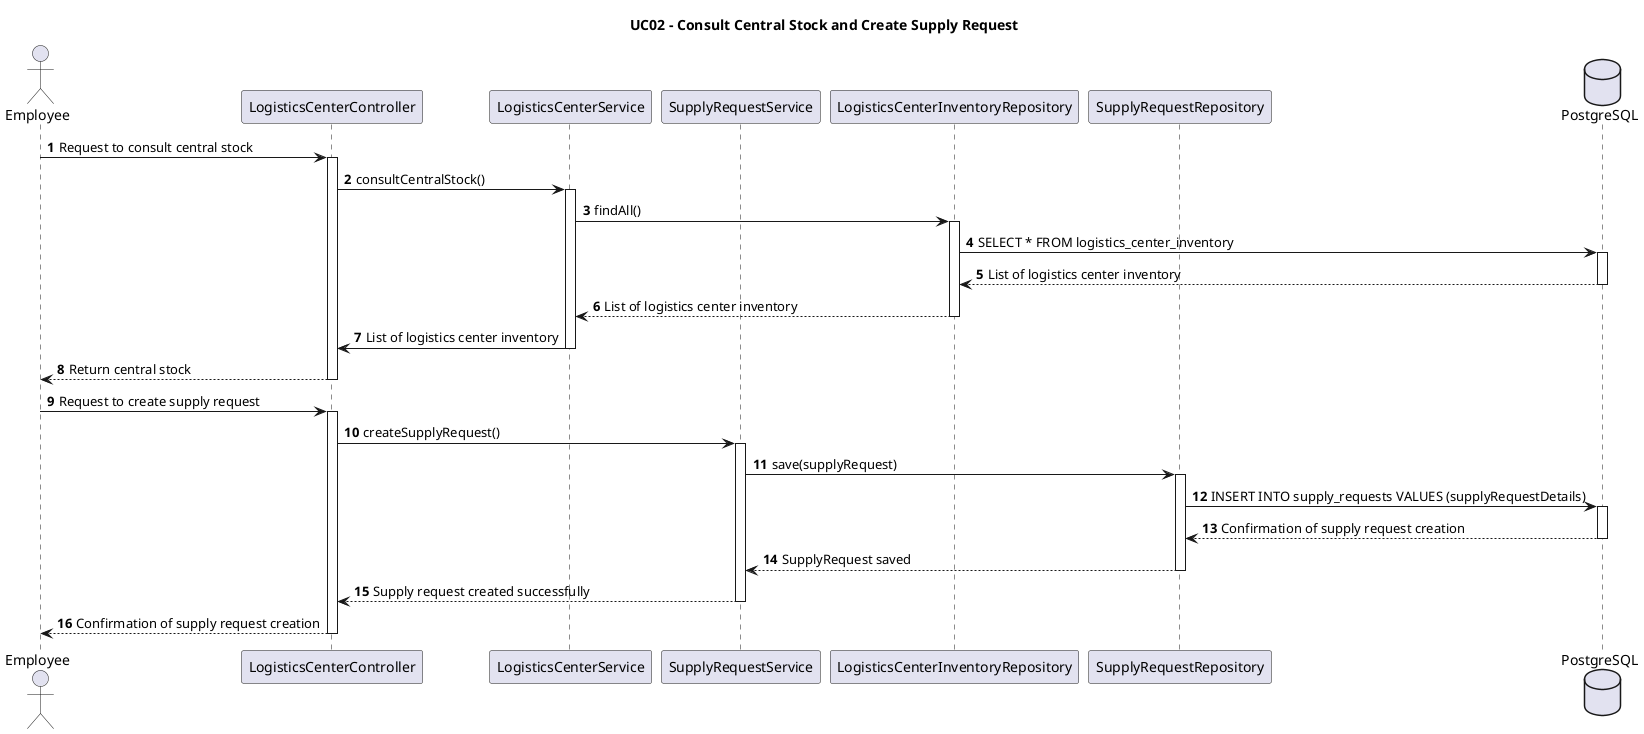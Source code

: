 @startuml
title UC02 - Consult Central Stock and Create Supply Request
autonumber

actor Employee as e
participant "LogisticsCenterController" as lcc
participant "LogisticsCenterService" as lcs
participant "SupplyRequestService" as srs
participant "LogisticsCenterInventoryRepository" as lcr
participant "SupplyRequestRepository" as sr
database "PostgreSQL" as db

e -> lcc: Request to consult central stock
activate lcc
lcc -> lcs: consultCentralStock()
activate lcs
lcs -> lcr: findAll()
activate lcr
lcr -> db: SELECT * FROM logistics_center_inventory
activate db
db --> lcr: List of logistics center inventory
deactivate db
lcr --> lcs: List of logistics center inventory
deactivate lcr
lcs -> lcc: List of logistics center inventory
deactivate lcs
lcc --> e: Return central stock
deactivate lcc
e -> lcc: Request to create supply request
activate lcc
lcc -> srs: createSupplyRequest()
activate srs
srs-> sr: save(supplyRequest)
activate sr
sr -> db: INSERT INTO supply_requests VALUES (supplyRequestDetails)
activate db
db --> sr: Confirmation of supply request creation
deactivate db
sr --> srs: SupplyRequest saved
deactivate sr
srs --> lcc: Supply request created successfully
deactivate srs
lcc --> e: Confirmation of supply request creation
deactivate lcc

@enduml